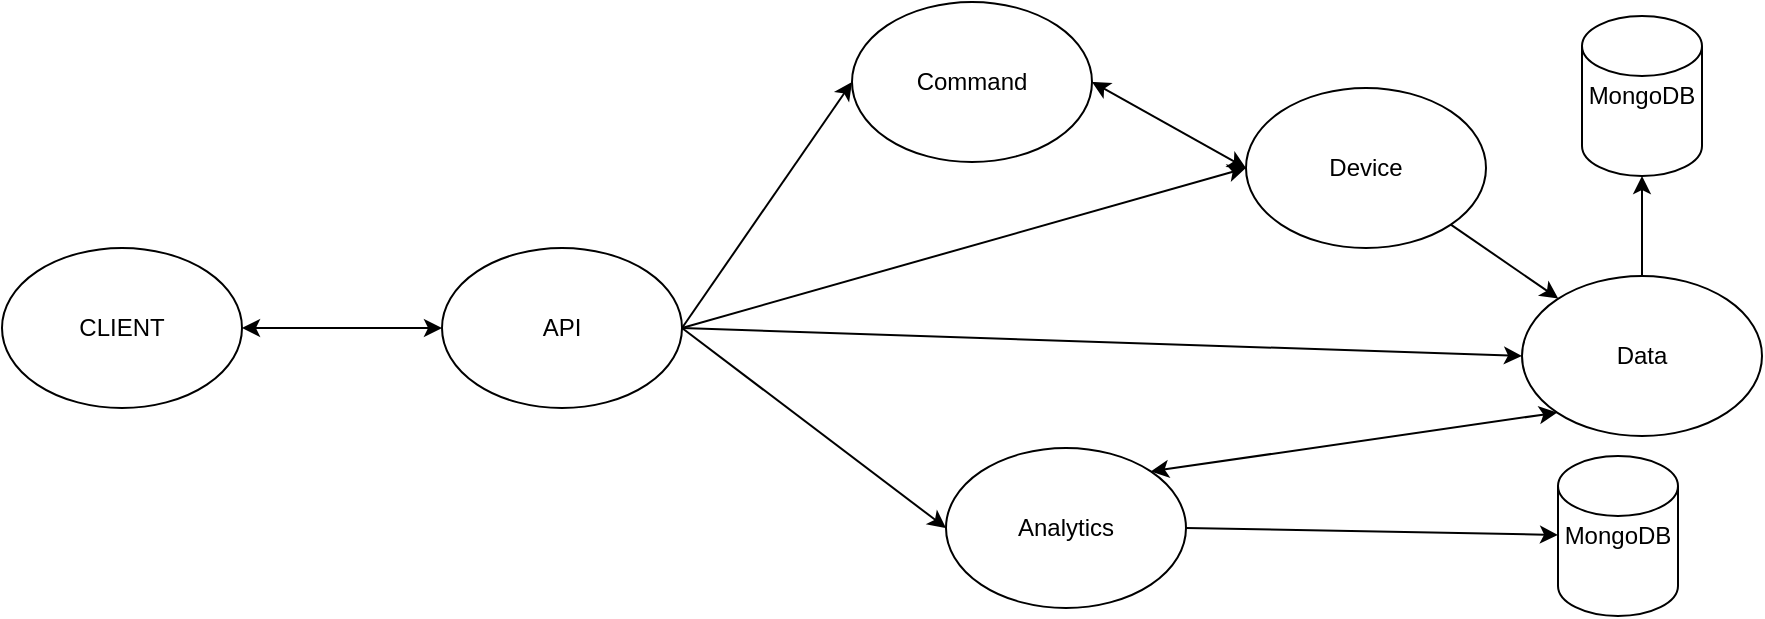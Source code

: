 <mxfile version="13.6.6" type="device"><diagram id="RYJlz_bomc-6-IyIeird" name="Page-1"><mxGraphModel dx="1422" dy="794" grid="0" gridSize="10" guides="1" tooltips="1" connect="1" arrows="1" fold="1" page="1" pageScale="1" pageWidth="1169" pageHeight="827" math="0" shadow="0"><root><mxCell id="0"/><mxCell id="1" parent="0"/><mxCell id="ik3JrokFCGP8MYjbFQE7-1" value="CLIENT" style="ellipse;whiteSpace=wrap;html=1;" vertex="1" parent="1"><mxGeometry x="50" y="140" width="120" height="80" as="geometry"/></mxCell><mxCell id="ik3JrokFCGP8MYjbFQE7-2" value="API&lt;br&gt;" style="ellipse;whiteSpace=wrap;html=1;" vertex="1" parent="1"><mxGeometry x="270" y="140" width="120" height="80" as="geometry"/></mxCell><mxCell id="ik3JrokFCGP8MYjbFQE7-3" value="Device&lt;br&gt;" style="ellipse;whiteSpace=wrap;html=1;" vertex="1" parent="1"><mxGeometry x="672" y="60" width="120" height="80" as="geometry"/></mxCell><mxCell id="ik3JrokFCGP8MYjbFQE7-4" value="Data" style="ellipse;whiteSpace=wrap;html=1;" vertex="1" parent="1"><mxGeometry x="810" y="154" width="120" height="80" as="geometry"/></mxCell><mxCell id="ik3JrokFCGP8MYjbFQE7-5" value="Analytics&lt;br&gt;" style="ellipse;whiteSpace=wrap;html=1;" vertex="1" parent="1"><mxGeometry x="522" y="240" width="120" height="80" as="geometry"/></mxCell><mxCell id="ik3JrokFCGP8MYjbFQE7-6" value="Command&lt;br&gt;" style="ellipse;whiteSpace=wrap;html=1;" vertex="1" parent="1"><mxGeometry x="475" y="17" width="120" height="80" as="geometry"/></mxCell><mxCell id="ik3JrokFCGP8MYjbFQE7-7" value="" style="endArrow=classic;html=1;exitX=1;exitY=1;exitDx=0;exitDy=0;" edge="1" parent="1" source="ik3JrokFCGP8MYjbFQE7-3" target="ik3JrokFCGP8MYjbFQE7-4"><mxGeometry width="50" height="50" relative="1" as="geometry"><mxPoint x="450" y="100" as="sourcePoint"/><mxPoint x="780" y="140" as="targetPoint"/><Array as="points"/></mxGeometry></mxCell><mxCell id="ik3JrokFCGP8MYjbFQE7-8" value="" style="endArrow=classic;html=1;exitX=1;exitY=0.5;exitDx=0;exitDy=0;entryX=0;entryY=0.5;entryDx=0;entryDy=0;" edge="1" parent="1" source="ik3JrokFCGP8MYjbFQE7-2" target="ik3JrokFCGP8MYjbFQE7-4"><mxGeometry width="50" height="50" relative="1" as="geometry"><mxPoint x="440" y="190" as="sourcePoint"/><mxPoint x="490" y="140" as="targetPoint"/></mxGeometry></mxCell><mxCell id="ik3JrokFCGP8MYjbFQE7-9" value="" style="endArrow=classic;html=1;exitX=1;exitY=0.5;exitDx=0;exitDy=0;entryX=0;entryY=0.5;entryDx=0;entryDy=0;" edge="1" parent="1" source="ik3JrokFCGP8MYjbFQE7-2" target="ik3JrokFCGP8MYjbFQE7-3"><mxGeometry width="50" height="50" relative="1" as="geometry"><mxPoint x="470" y="190" as="sourcePoint"/><mxPoint x="520" y="140" as="targetPoint"/></mxGeometry></mxCell><mxCell id="ik3JrokFCGP8MYjbFQE7-10" value="" style="endArrow=classic;html=1;exitX=1;exitY=0.5;exitDx=0;exitDy=0;entryX=0;entryY=0.5;entryDx=0;entryDy=0;" edge="1" parent="1" source="ik3JrokFCGP8MYjbFQE7-2" target="ik3JrokFCGP8MYjbFQE7-5"><mxGeometry width="50" height="50" relative="1" as="geometry"><mxPoint x="550" y="260" as="sourcePoint"/><mxPoint x="600" y="210" as="targetPoint"/></mxGeometry></mxCell><mxCell id="ik3JrokFCGP8MYjbFQE7-11" value="" style="endArrow=classic;html=1;exitX=1;exitY=0.5;exitDx=0;exitDy=0;entryX=0;entryY=0.5;entryDx=0;entryDy=0;" edge="1" parent="1" source="ik3JrokFCGP8MYjbFQE7-2" target="ik3JrokFCGP8MYjbFQE7-6"><mxGeometry width="50" height="50" relative="1" as="geometry"><mxPoint x="450" y="280" as="sourcePoint"/><mxPoint x="500" y="230" as="targetPoint"/></mxGeometry></mxCell><mxCell id="ik3JrokFCGP8MYjbFQE7-14" value="" style="endArrow=classic;startArrow=classic;html=1;exitX=1;exitY=0.5;exitDx=0;exitDy=0;entryX=0;entryY=0.5;entryDx=0;entryDy=0;" edge="1" parent="1" source="ik3JrokFCGP8MYjbFQE7-1" target="ik3JrokFCGP8MYjbFQE7-2"><mxGeometry width="50" height="50" relative="1" as="geometry"><mxPoint x="240" y="95" as="sourcePoint"/><mxPoint x="290" y="45" as="targetPoint"/></mxGeometry></mxCell><mxCell id="ik3JrokFCGP8MYjbFQE7-15" value="" style="endArrow=classic;startArrow=classic;html=1;entryX=0;entryY=0.5;entryDx=0;entryDy=0;exitX=1;exitY=0.5;exitDx=0;exitDy=0;" edge="1" parent="1" source="ik3JrokFCGP8MYjbFQE7-6" target="ik3JrokFCGP8MYjbFQE7-3"><mxGeometry width="50" height="50" relative="1" as="geometry"><mxPoint x="450" y="100" as="sourcePoint"/><mxPoint x="500" y="50" as="targetPoint"/></mxGeometry></mxCell><mxCell id="ik3JrokFCGP8MYjbFQE7-17" value="MongoDB" style="shape=cylinder2;whiteSpace=wrap;html=1;boundedLbl=1;backgroundOutline=1;size=15;" vertex="1" parent="1"><mxGeometry x="840" y="24" width="60" height="80" as="geometry"/></mxCell><mxCell id="ik3JrokFCGP8MYjbFQE7-18" value="" style="endArrow=classic;html=1;exitX=0.5;exitY=0;exitDx=0;exitDy=0;" edge="1" parent="1" source="ik3JrokFCGP8MYjbFQE7-4" target="ik3JrokFCGP8MYjbFQE7-17"><mxGeometry width="50" height="50" relative="1" as="geometry"><mxPoint x="990" y="130" as="sourcePoint"/><mxPoint x="1040" y="80" as="targetPoint"/></mxGeometry></mxCell><mxCell id="ik3JrokFCGP8MYjbFQE7-19" value="MongoDB" style="shape=cylinder2;whiteSpace=wrap;html=1;boundedLbl=1;backgroundOutline=1;size=15;" vertex="1" parent="1"><mxGeometry x="828" y="244" width="60" height="80" as="geometry"/></mxCell><mxCell id="ik3JrokFCGP8MYjbFQE7-20" value="" style="endArrow=classic;html=1;exitX=1;exitY=0.5;exitDx=0;exitDy=0;" edge="1" parent="1" source="ik3JrokFCGP8MYjbFQE7-5" target="ik3JrokFCGP8MYjbFQE7-19"><mxGeometry width="50" height="50" relative="1" as="geometry"><mxPoint x="900" y="390" as="sourcePoint"/><mxPoint x="950" y="340" as="targetPoint"/></mxGeometry></mxCell><mxCell id="ik3JrokFCGP8MYjbFQE7-22" value="" style="endArrow=classic;startArrow=classic;html=1;entryX=0;entryY=1;entryDx=0;entryDy=0;exitX=1;exitY=0;exitDx=0;exitDy=0;" edge="1" parent="1" source="ik3JrokFCGP8MYjbFQE7-5" target="ik3JrokFCGP8MYjbFQE7-4"><mxGeometry width="50" height="50" relative="1" as="geometry"><mxPoint x="820" y="300" as="sourcePoint"/><mxPoint x="870" y="250" as="targetPoint"/></mxGeometry></mxCell></root></mxGraphModel></diagram></mxfile>
